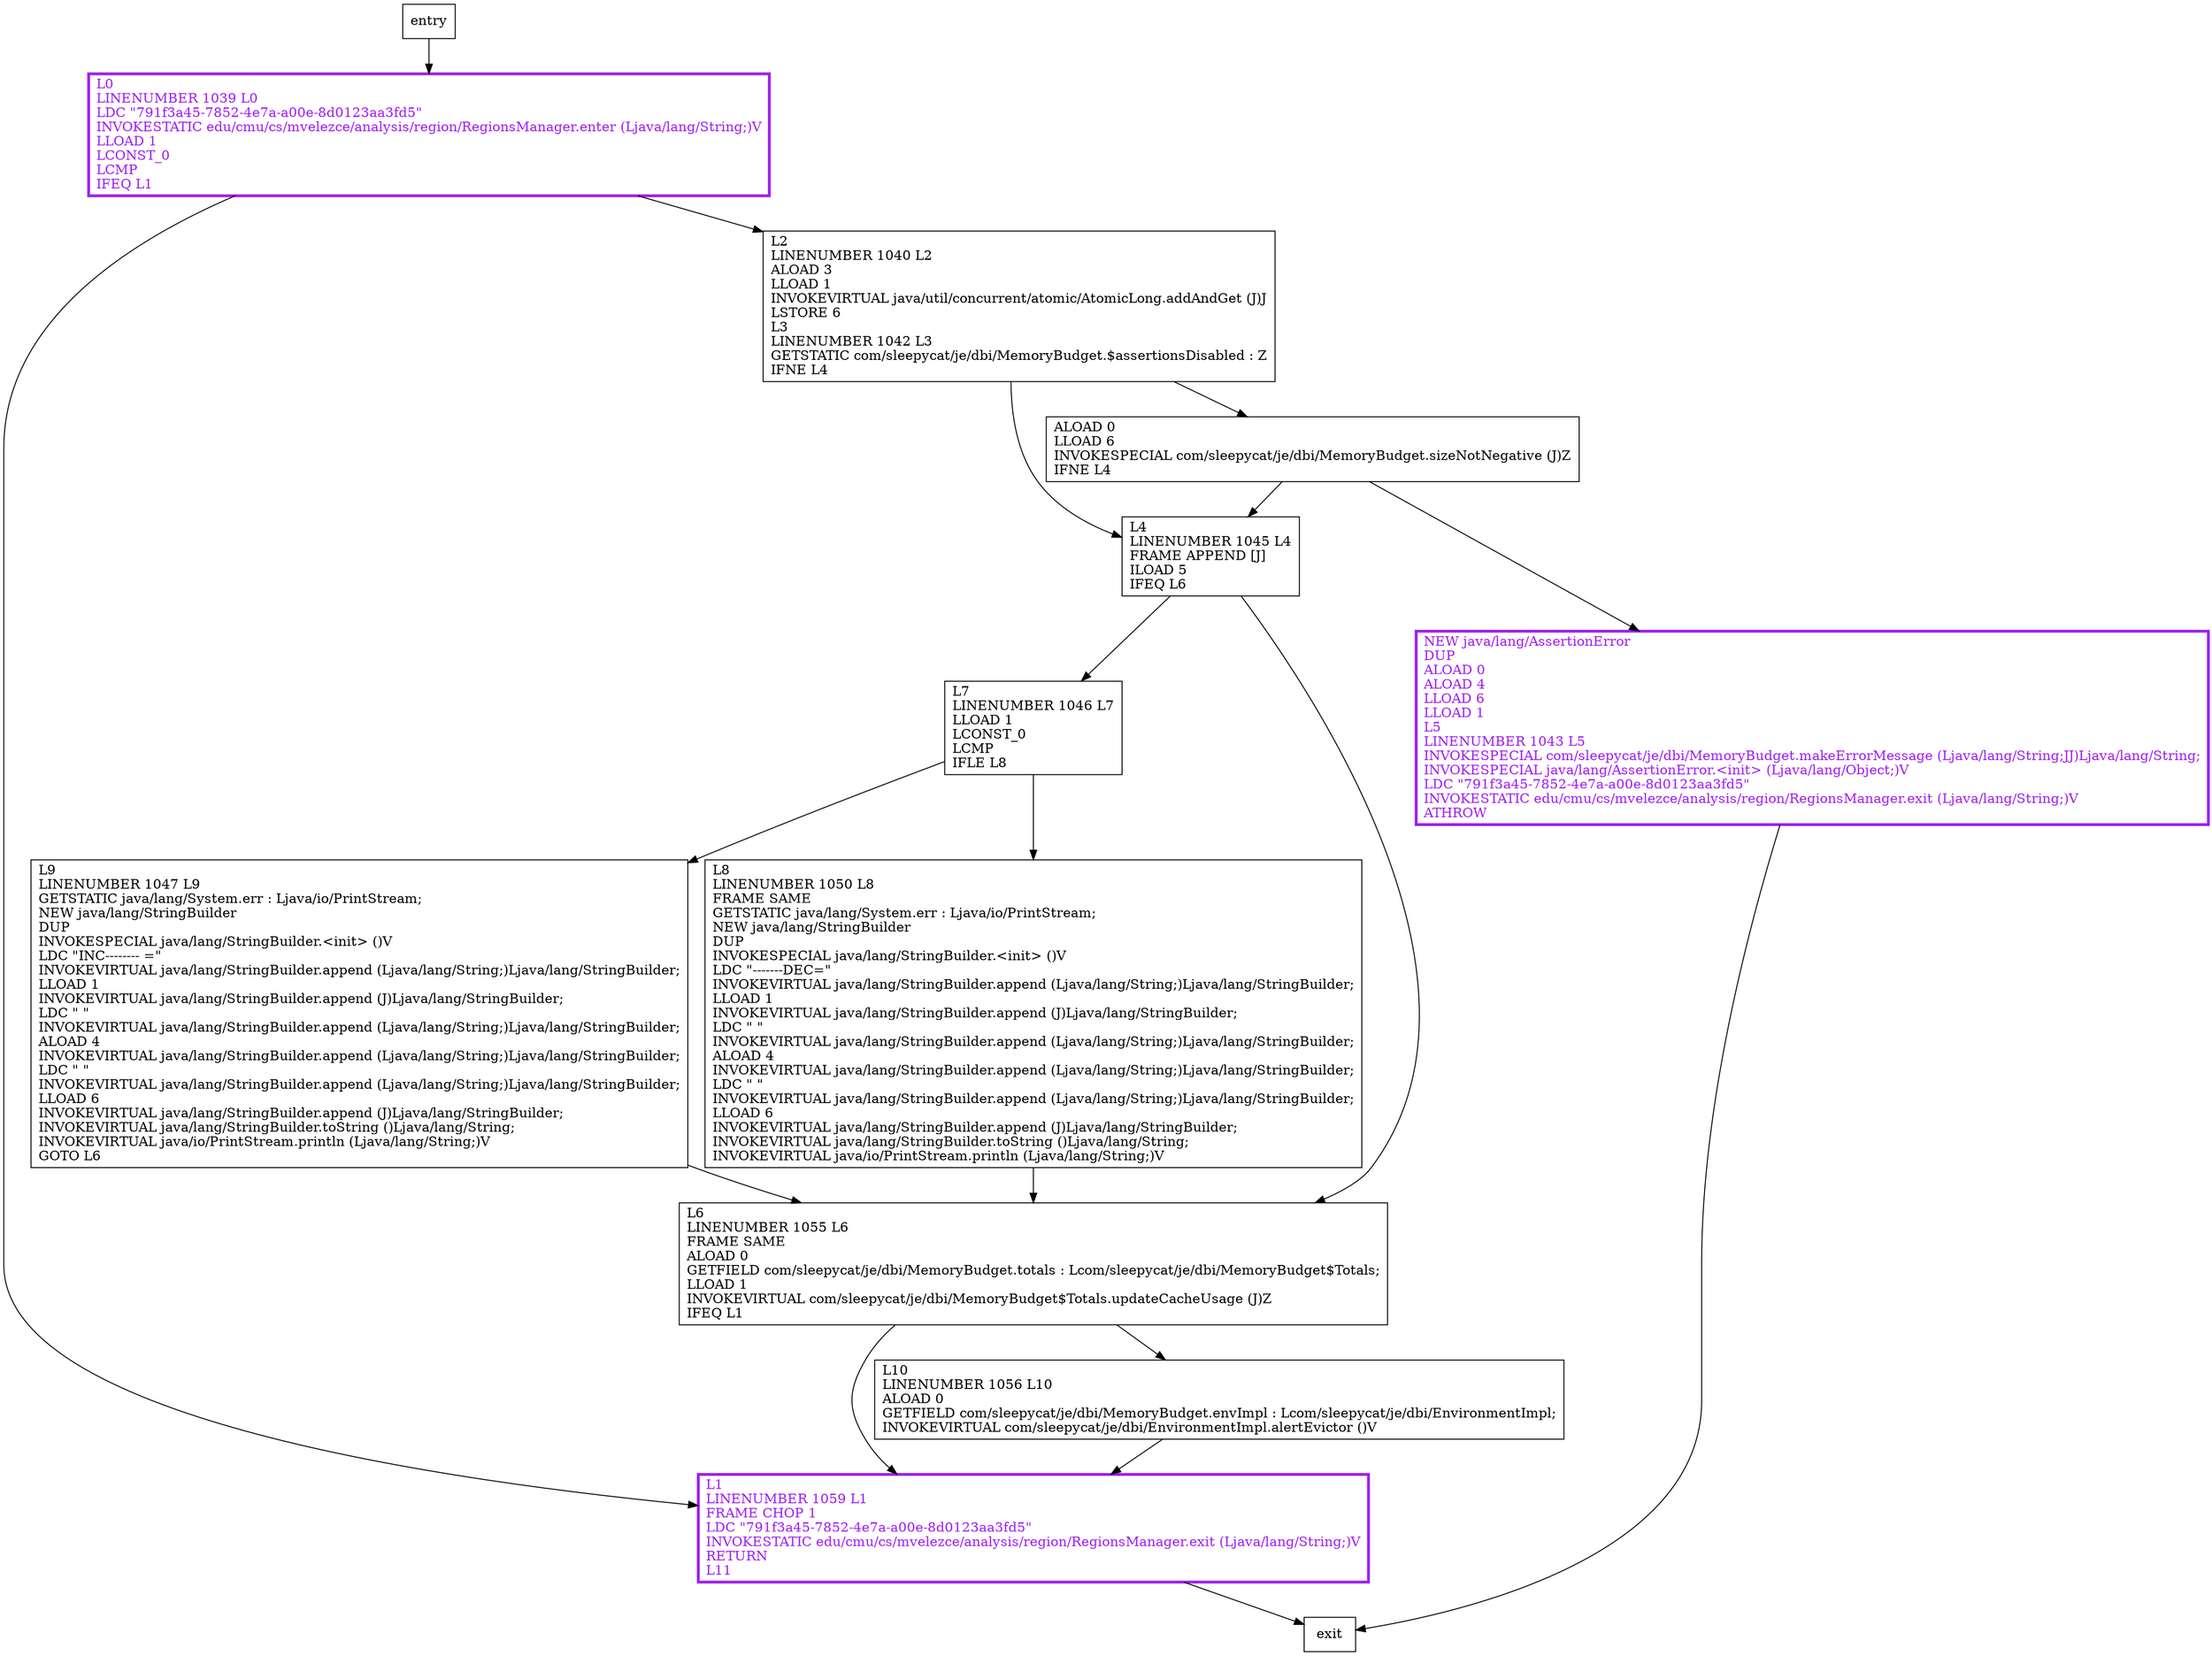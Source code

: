 digraph updateCounter {
node [shape=record];
1660125123 [label="L8\lLINENUMBER 1050 L8\lFRAME SAME\lGETSTATIC java/lang/System.err : Ljava/io/PrintStream;\lNEW java/lang/StringBuilder\lDUP\lINVOKESPECIAL java/lang/StringBuilder.\<init\> ()V\lLDC \"-------DEC=\"\lINVOKEVIRTUAL java/lang/StringBuilder.append (Ljava/lang/String;)Ljava/lang/StringBuilder;\lLLOAD 1\lINVOKEVIRTUAL java/lang/StringBuilder.append (J)Ljava/lang/StringBuilder;\lLDC \" \"\lINVOKEVIRTUAL java/lang/StringBuilder.append (Ljava/lang/String;)Ljava/lang/StringBuilder;\lALOAD 4\lINVOKEVIRTUAL java/lang/StringBuilder.append (Ljava/lang/String;)Ljava/lang/StringBuilder;\lLDC \" \"\lINVOKEVIRTUAL java/lang/StringBuilder.append (Ljava/lang/String;)Ljava/lang/StringBuilder;\lLLOAD 6\lINVOKEVIRTUAL java/lang/StringBuilder.append (J)Ljava/lang/StringBuilder;\lINVOKEVIRTUAL java/lang/StringBuilder.toString ()Ljava/lang/String;\lINVOKEVIRTUAL java/io/PrintStream.println (Ljava/lang/String;)V\l"];
1972898865 [label="L10\lLINENUMBER 1056 L10\lALOAD 0\lGETFIELD com/sleepycat/je/dbi/MemoryBudget.envImpl : Lcom/sleepycat/je/dbi/EnvironmentImpl;\lINVOKEVIRTUAL com/sleepycat/je/dbi/EnvironmentImpl.alertEvictor ()V\l"];
1983716949 [label="ALOAD 0\lLLOAD 6\lINVOKESPECIAL com/sleepycat/je/dbi/MemoryBudget.sizeNotNegative (J)Z\lIFNE L4\l"];
1277707437 [label="L1\lLINENUMBER 1059 L1\lFRAME CHOP 1\lLDC \"791f3a45-7852-4e7a-a00e-8d0123aa3fd5\"\lINVOKESTATIC edu/cmu/cs/mvelezce/analysis/region/RegionsManager.exit (Ljava/lang/String;)V\lRETURN\lL11\l"];
1941896332 [label="NEW java/lang/AssertionError\lDUP\lALOAD 0\lALOAD 4\lLLOAD 6\lLLOAD 1\lL5\lLINENUMBER 1043 L5\lINVOKESPECIAL com/sleepycat/je/dbi/MemoryBudget.makeErrorMessage (Ljava/lang/String;JJ)Ljava/lang/String;\lINVOKESPECIAL java/lang/AssertionError.\<init\> (Ljava/lang/Object;)V\lLDC \"791f3a45-7852-4e7a-a00e-8d0123aa3fd5\"\lINVOKESTATIC edu/cmu/cs/mvelezce/analysis/region/RegionsManager.exit (Ljava/lang/String;)V\lATHROW\l"];
710378611 [label="L2\lLINENUMBER 1040 L2\lALOAD 3\lLLOAD 1\lINVOKEVIRTUAL java/util/concurrent/atomic/AtomicLong.addAndGet (J)J\lLSTORE 6\lL3\lLINENUMBER 1042 L3\lGETSTATIC com/sleepycat/je/dbi/MemoryBudget.$assertionsDisabled : Z\lIFNE L4\l"];
212072992 [label="L0\lLINENUMBER 1039 L0\lLDC \"791f3a45-7852-4e7a-a00e-8d0123aa3fd5\"\lINVOKESTATIC edu/cmu/cs/mvelezce/analysis/region/RegionsManager.enter (Ljava/lang/String;)V\lLLOAD 1\lLCONST_0\lLCMP\lIFEQ L1\l"];
2101203834 [label="L6\lLINENUMBER 1055 L6\lFRAME SAME\lALOAD 0\lGETFIELD com/sleepycat/je/dbi/MemoryBudget.totals : Lcom/sleepycat/je/dbi/MemoryBudget$Totals;\lLLOAD 1\lINVOKEVIRTUAL com/sleepycat/je/dbi/MemoryBudget$Totals.updateCacheUsage (J)Z\lIFEQ L1\l"];
1700563016 [label="L4\lLINENUMBER 1045 L4\lFRAME APPEND [J]\lILOAD 5\lIFEQ L6\l"];
1676457278 [label="L7\lLINENUMBER 1046 L7\lLLOAD 1\lLCONST_0\lLCMP\lIFLE L8\l"];
1714267533 [label="L9\lLINENUMBER 1047 L9\lGETSTATIC java/lang/System.err : Ljava/io/PrintStream;\lNEW java/lang/StringBuilder\lDUP\lINVOKESPECIAL java/lang/StringBuilder.\<init\> ()V\lLDC \"INC-------- =\"\lINVOKEVIRTUAL java/lang/StringBuilder.append (Ljava/lang/String;)Ljava/lang/StringBuilder;\lLLOAD 1\lINVOKEVIRTUAL java/lang/StringBuilder.append (J)Ljava/lang/StringBuilder;\lLDC \" \"\lINVOKEVIRTUAL java/lang/StringBuilder.append (Ljava/lang/String;)Ljava/lang/StringBuilder;\lALOAD 4\lINVOKEVIRTUAL java/lang/StringBuilder.append (Ljava/lang/String;)Ljava/lang/StringBuilder;\lLDC \" \"\lINVOKEVIRTUAL java/lang/StringBuilder.append (Ljava/lang/String;)Ljava/lang/StringBuilder;\lLLOAD 6\lINVOKEVIRTUAL java/lang/StringBuilder.append (J)Ljava/lang/StringBuilder;\lINVOKEVIRTUAL java/lang/StringBuilder.toString ()Ljava/lang/String;\lINVOKEVIRTUAL java/io/PrintStream.println (Ljava/lang/String;)V\lGOTO L6\l"];
entry;
exit;
1660125123 -> 2101203834;
1277707437 -> exit;
1941896332 -> exit;
212072992 -> 1277707437;
212072992 -> 710378611;
2101203834 -> 1972898865;
2101203834 -> 1277707437;
1700563016 -> 2101203834;
1700563016 -> 1676457278;
1676457278 -> 1660125123;
1676457278 -> 1714267533;
1714267533 -> 2101203834;
entry -> 212072992;
1972898865 -> 1277707437;
1983716949 -> 1941896332;
1983716949 -> 1700563016;
710378611 -> 1983716949;
710378611 -> 1700563016;
1277707437[fontcolor="purple", penwidth=3, color="purple"];
1941896332[fontcolor="purple", penwidth=3, color="purple"];
212072992[fontcolor="purple", penwidth=3, color="purple"];
}
